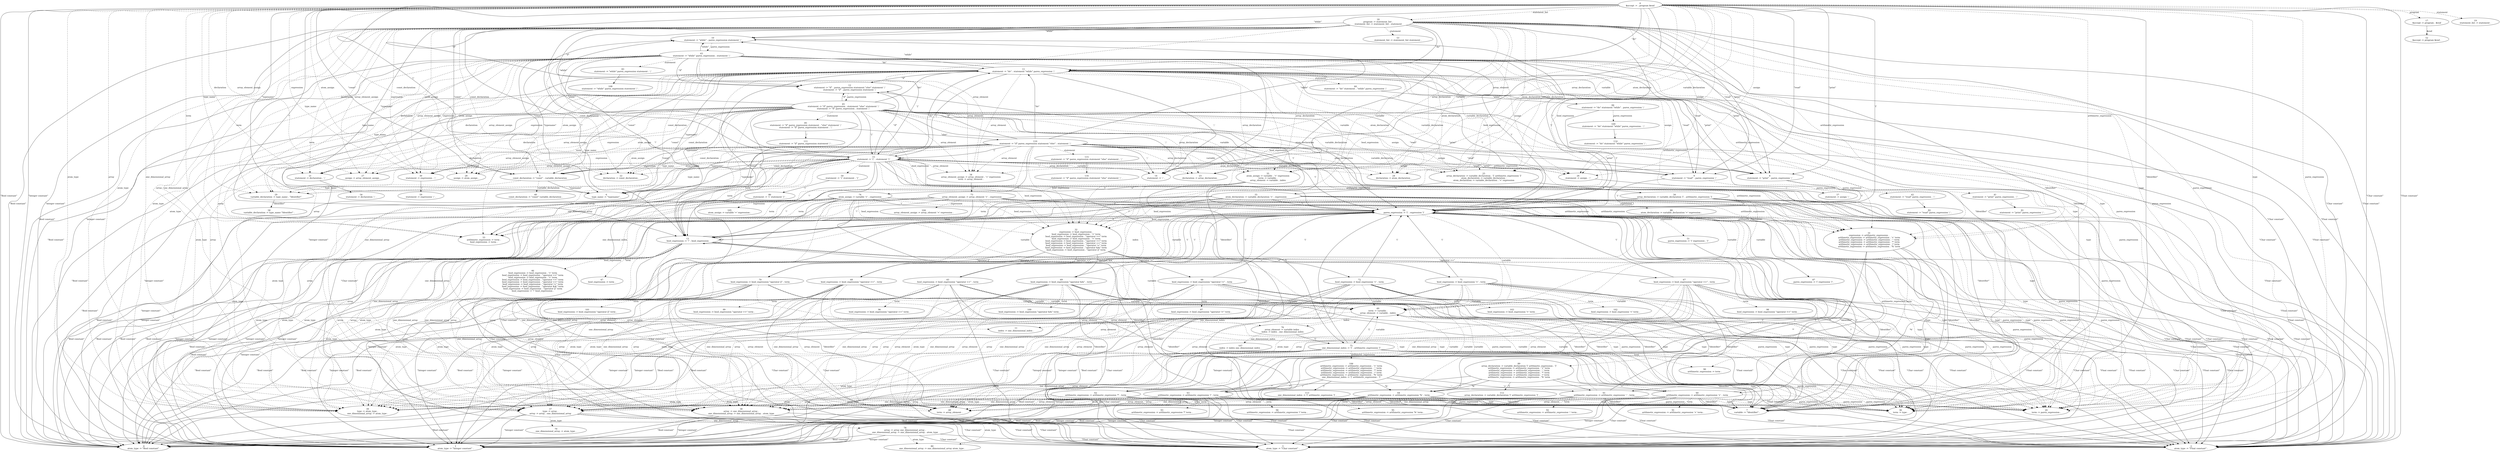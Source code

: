 digraph Automaton {
  0 [label="0\n$accept -> . program $end"]
  0 -> 1 [style=solid label="\"Integer constant\""]
  0 -> 2 [style=solid label="\"Float constant\""]
  0 -> 3 [style=solid label="\"Char constant\""]
  0 -> 4 [style=solid label="\"Bool constant\""]
  0 -> 5 [style=solid label="\"const\""]
  0 -> 6 [style=solid label="\"typename\""]
  0 -> 7 [style=solid label="\"Identifier\""]
  0 -> 8 [style=solid label="\"print\""]
  0 -> 9 [style=solid label="\"read\""]
  0 -> 10 [style=solid label="\"while\""]
  0 -> 11 [style=solid label="\"do\""]
  0 -> 12 [style=solid label="\"if\""]
  0 -> 13 [style=solid label="'!'"]
  0 -> 14 [style=solid label="';'"]
  0 -> 15 [style=solid label="'{'"]
  0 -> 16 [style=solid label="'('"]
  0 -> 17 [style=dashed label="program"]
  0 -> 18 [style=dashed label="statement_list"]
  0 -> 19 [style=dashed label="statement"]
  0 -> 20 [style=dashed label="paren_expression"]
  0 -> 21 [style=dashed label="declaration"]
  0 -> 22 [style=dashed label="const_declaration"]
  0 -> 23 [style=dashed label="array_declaration"]
  0 -> 24 [style=dashed label="atom_declaration"]
  0 -> 25 [style=dashed label="variable_declaration"]
  0 -> 26 [style=dashed label="assign"]
  0 -> 27 [style=dashed label="array_element_assign"]
  0 -> 28 [style=dashed label="atom_assign"]
  0 -> 29 [style=dashed label="type_name"]
  0 -> 30 [style=dashed label="expression"]
  0 -> 31 [style=dashed label="arithmetic_expression"]
  0 -> 32 [style=dashed label="bool_expression"]
  0 -> 33 [style=dashed label="term"]
  0 -> 34 [style=dashed label="array_element"]
  0 -> 35 [style=dashed label="variable"]
  0 -> 36 [style=dashed label="type"]
  0 -> 37 [style=dashed label="array"]
  0 -> 38 [style=dashed label="one_dimensional_array"]
  0 -> 39 [style=dashed label="atom_type"]
  1 [label="1\natom_type -> \"Integer constant\" ."]
  2 [label="2\natom_type -> \"Float constant\" ."]
  3 [label="3\natom_type -> \"Char constant\" ."]
  4 [label="4\natom_type -> \"Bool constant\" ."]
  5 [label="5\nconst_declaration -> \"const\" . variable_declaration"]
  5 -> 6 [style=solid label="\"typename\""]
  5 -> 40 [style=dashed label="variable_declaration"]
  5 -> 29 [style=dashed label="type_name"]
  6 [label="6\ntype_name -> \"typename\" ."]
  7 [label="7\nvariable -> \"Identifier\" ."]
  8 [label="8\nstatement -> \"print\" . paren_expression ';'"]
  8 -> 16 [style=solid label="'('"]
  8 -> 41 [style=dashed label="paren_expression"]
  9 [label="9\nstatement -> \"read\" . paren_expression ';'"]
  9 -> 16 [style=solid label="'('"]
  9 -> 42 [style=dashed label="paren_expression"]
  10 [label="10\nstatement -> \"while\" . paren_expression statement ';'"]
  10 -> 16 [style=solid label="'('"]
  10 -> 43 [style=dashed label="paren_expression"]
  11 [label="11\nstatement -> \"do\" . statement \"while\" paren_expression ';'"]
  11 -> 1 [style=solid label="\"Integer constant\""]
  11 -> 2 [style=solid label="\"Float constant\""]
  11 -> 3 [style=solid label="\"Char constant\""]
  11 -> 4 [style=solid label="\"Bool constant\""]
  11 -> 5 [style=solid label="\"const\""]
  11 -> 6 [style=solid label="\"typename\""]
  11 -> 7 [style=solid label="\"Identifier\""]
  11 -> 8 [style=solid label="\"print\""]
  11 -> 9 [style=solid label="\"read\""]
  11 -> 10 [style=solid label="\"while\""]
  11 -> 11 [style=solid label="\"do\""]
  11 -> 12 [style=solid label="\"if\""]
  11 -> 13 [style=solid label="'!'"]
  11 -> 14 [style=solid label="';'"]
  11 -> 15 [style=solid label="'{'"]
  11 -> 16 [style=solid label="'('"]
  11 -> 44 [style=dashed label="statement"]
  11 -> 20 [style=dashed label="paren_expression"]
  11 -> 21 [style=dashed label="declaration"]
  11 -> 22 [style=dashed label="const_declaration"]
  11 -> 23 [style=dashed label="array_declaration"]
  11 -> 24 [style=dashed label="atom_declaration"]
  11 -> 25 [style=dashed label="variable_declaration"]
  11 -> 26 [style=dashed label="assign"]
  11 -> 27 [style=dashed label="array_element_assign"]
  11 -> 28 [style=dashed label="atom_assign"]
  11 -> 29 [style=dashed label="type_name"]
  11 -> 30 [style=dashed label="expression"]
  11 -> 31 [style=dashed label="arithmetic_expression"]
  11 -> 32 [style=dashed label="bool_expression"]
  11 -> 33 [style=dashed label="term"]
  11 -> 34 [style=dashed label="array_element"]
  11 -> 35 [style=dashed label="variable"]
  11 -> 36 [style=dashed label="type"]
  11 -> 37 [style=dashed label="array"]
  11 -> 38 [style=dashed label="one_dimensional_array"]
  11 -> 39 [style=dashed label="atom_type"]
  12 [label="12\nstatement -> \"if\" . paren_expression statement \"else\" statement ';'\nstatement -> \"if\" . paren_expression statement ';'"]
  12 -> 16 [style=solid label="'('"]
  12 -> 45 [style=dashed label="paren_expression"]
  13 [label="13\nbool_expression -> '!' . bool_expression"]
  13 -> 1 [style=solid label="\"Integer constant\""]
  13 -> 2 [style=solid label="\"Float constant\""]
  13 -> 3 [style=solid label="\"Char constant\""]
  13 -> 4 [style=solid label="\"Bool constant\""]
  13 -> 7 [style=solid label="\"Identifier\""]
  13 -> 13 [style=solid label="'!'"]
  13 -> 16 [style=solid label="'('"]
  13 -> 20 [style=dashed label="paren_expression"]
  13 -> 46 [style=dashed label="bool_expression"]
  13 -> 47 [style=dashed label="term"]
  13 -> 48 [style=dashed label="array_element"]
  13 -> 49 [style=dashed label="variable"]
  13 -> 36 [style=dashed label="type"]
  13 -> 37 [style=dashed label="array"]
  13 -> 38 [style=dashed label="one_dimensional_array"]
  13 -> 39 [style=dashed label="atom_type"]
  14 [label="14\nstatement -> ';' ."]
  15 [label="15\nstatement -> '{' . statement '}'"]
  15 -> 1 [style=solid label="\"Integer constant\""]
  15 -> 2 [style=solid label="\"Float constant\""]
  15 -> 3 [style=solid label="\"Char constant\""]
  15 -> 4 [style=solid label="\"Bool constant\""]
  15 -> 5 [style=solid label="\"const\""]
  15 -> 6 [style=solid label="\"typename\""]
  15 -> 7 [style=solid label="\"Identifier\""]
  15 -> 8 [style=solid label="\"print\""]
  15 -> 9 [style=solid label="\"read\""]
  15 -> 10 [style=solid label="\"while\""]
  15 -> 11 [style=solid label="\"do\""]
  15 -> 12 [style=solid label="\"if\""]
  15 -> 13 [style=solid label="'!'"]
  15 -> 14 [style=solid label="';'"]
  15 -> 15 [style=solid label="'{'"]
  15 -> 16 [style=solid label="'('"]
  15 -> 50 [style=dashed label="statement"]
  15 -> 20 [style=dashed label="paren_expression"]
  15 -> 21 [style=dashed label="declaration"]
  15 -> 22 [style=dashed label="const_declaration"]
  15 -> 23 [style=dashed label="array_declaration"]
  15 -> 24 [style=dashed label="atom_declaration"]
  15 -> 25 [style=dashed label="variable_declaration"]
  15 -> 26 [style=dashed label="assign"]
  15 -> 27 [style=dashed label="array_element_assign"]
  15 -> 28 [style=dashed label="atom_assign"]
  15 -> 29 [style=dashed label="type_name"]
  15 -> 30 [style=dashed label="expression"]
  15 -> 31 [style=dashed label="arithmetic_expression"]
  15 -> 32 [style=dashed label="bool_expression"]
  15 -> 33 [style=dashed label="term"]
  15 -> 34 [style=dashed label="array_element"]
  15 -> 35 [style=dashed label="variable"]
  15 -> 36 [style=dashed label="type"]
  15 -> 37 [style=dashed label="array"]
  15 -> 38 [style=dashed label="one_dimensional_array"]
  15 -> 39 [style=dashed label="atom_type"]
  16 [label="16\nparen_expression -> '(' . expression ')'"]
  16 -> 1 [style=solid label="\"Integer constant\""]
  16 -> 2 [style=solid label="\"Float constant\""]
  16 -> 3 [style=solid label="\"Char constant\""]
  16 -> 4 [style=solid label="\"Bool constant\""]
  16 -> 7 [style=solid label="\"Identifier\""]
  16 -> 13 [style=solid label="'!'"]
  16 -> 16 [style=solid label="'('"]
  16 -> 20 [style=dashed label="paren_expression"]
  16 -> 51 [style=dashed label="expression"]
  16 -> 31 [style=dashed label="arithmetic_expression"]
  16 -> 32 [style=dashed label="bool_expression"]
  16 -> 33 [style=dashed label="term"]
  16 -> 48 [style=dashed label="array_element"]
  16 -> 49 [style=dashed label="variable"]
  16 -> 36 [style=dashed label="type"]
  16 -> 37 [style=dashed label="array"]
  16 -> 38 [style=dashed label="one_dimensional_array"]
  16 -> 39 [style=dashed label="atom_type"]
  17 [label="17\n$accept -> program . $end"]
  17 -> 52 [style=solid label="$end"]
  18 [label="18\nprogram -> statement_list .\nstatement_list -> statement_list . statement"]
  18 -> 1 [style=solid label="\"Integer constant\""]
  18 -> 2 [style=solid label="\"Float constant\""]
  18 -> 3 [style=solid label="\"Char constant\""]
  18 -> 4 [style=solid label="\"Bool constant\""]
  18 -> 5 [style=solid label="\"const\""]
  18 -> 6 [style=solid label="\"typename\""]
  18 -> 7 [style=solid label="\"Identifier\""]
  18 -> 8 [style=solid label="\"print\""]
  18 -> 9 [style=solid label="\"read\""]
  18 -> 10 [style=solid label="\"while\""]
  18 -> 11 [style=solid label="\"do\""]
  18 -> 12 [style=solid label="\"if\""]
  18 -> 13 [style=solid label="'!'"]
  18 -> 14 [style=solid label="';'"]
  18 -> 15 [style=solid label="'{'"]
  18 -> 16 [style=solid label="'('"]
  18 -> 53 [style=dashed label="statement"]
  18 -> 20 [style=dashed label="paren_expression"]
  18 -> 21 [style=dashed label="declaration"]
  18 -> 22 [style=dashed label="const_declaration"]
  18 -> 23 [style=dashed label="array_declaration"]
  18 -> 24 [style=dashed label="atom_declaration"]
  18 -> 25 [style=dashed label="variable_declaration"]
  18 -> 26 [style=dashed label="assign"]
  18 -> 27 [style=dashed label="array_element_assign"]
  18 -> 28 [style=dashed label="atom_assign"]
  18 -> 29 [style=dashed label="type_name"]
  18 -> 30 [style=dashed label="expression"]
  18 -> 31 [style=dashed label="arithmetic_expression"]
  18 -> 32 [style=dashed label="bool_expression"]
  18 -> 33 [style=dashed label="term"]
  18 -> 34 [style=dashed label="array_element"]
  18 -> 35 [style=dashed label="variable"]
  18 -> 36 [style=dashed label="type"]
  18 -> 37 [style=dashed label="array"]
  18 -> 38 [style=dashed label="one_dimensional_array"]
  18 -> 39 [style=dashed label="atom_type"]
  19 [label="19\nstatement_list -> statement ."]
  20 [label="20\nterm -> paren_expression ."]
  21 [label="21\nstatement -> declaration . ';'"]
  21 -> 54 [style=solid label="';'"]
  22 [label="22\ndeclaration -> const_declaration ."]
  23 [label="23\ndeclaration -> array_declaration ."]
  24 [label="24\ndeclaration -> atom_declaration ."]
  25 [label="25\narray_declaration -> variable_declaration . '[' arithmetic_expression ']'\natom_declaration -> variable_declaration .\natom_declaration -> variable_declaration . '=' expression"]
  25 -> 55 [style=solid label="'='"]
  25 -> 56 [style=solid label="'['"]
  26 [label="26\nstatement -> assign . ';'"]
  26 -> 57 [style=solid label="';'"]
  27 [label="27\nassign -> array_element_assign ."]
  28 [label="28\nassign -> atom_assign ."]
  29 [label="29\nvariable_declaration -> type_name . \"Identifier\""]
  29 -> 58 [style=solid label="\"Identifier\""]
  30 [label="30\nstatement -> expression . ';'"]
  30 -> 59 [style=solid label="';'"]
  31 [label="31\nexpression -> arithmetic_expression .\narithmetic_expression -> arithmetic_expression . '+' term\narithmetic_expression -> arithmetic_expression . '-' term\narithmetic_expression -> arithmetic_expression . '*' term\narithmetic_expression -> arithmetic_expression . '/' term\narithmetic_expression -> arithmetic_expression . '%' term"]
  31 -> 60 [style=solid label="'+'"]
  31 -> 61 [style=solid label="'-'"]
  31 -> 62 [style=solid label="'*'"]
  31 -> 63 [style=solid label="'/'"]
  31 -> 64 [style=solid label="'%'"]
  32 [label="32\nexpression -> bool_expression .\nbool_expression -> bool_expression . '<' term\nbool_expression -> bool_expression . \"operator >=\" term\nbool_expression -> bool_expression . '>' term\nbool_expression -> bool_expression . \"operator <=\" term\nbool_expression -> bool_expression . \"operator ==\" term\nbool_expression -> bool_expression . \"operator !=\" term\nbool_expression -> bool_expression . \"operator &&\" term\nbool_expression -> bool_expression . \"operator ||\" term"]
  32 -> 65 [style=solid label="\"operator ==\""]
  32 -> 66 [style=solid label="\"operator !=\""]
  32 -> 67 [style=solid label="\"operator <=\""]
  32 -> 68 [style=solid label="\"operator >=\""]
  32 -> 69 [style=solid label="\"operator &&\""]
  32 -> 70 [style=solid label="\"operator ||\""]
  32 -> 71 [style=solid label="'<'"]
  32 -> 72 [style=solid label="'>'"]
  33 [label="33\narithmetic_expression -> term .\nbool_expression -> term ."]
  34 [label="34\narray_element_assign -> array_element . '=' expression\nterm -> array_element ."]
  34 -> 73 [style=solid label="'='"]
  35 [label="35\natom_assign -> variable . '=' expression\nterm -> variable .\narray_element -> variable . index"]
  35 -> 74 [style=solid label="'='"]
  35 -> 75 [style=solid label="'['"]
  35 -> 76 [style=dashed label="index"]
  35 -> 77 [style=dashed label="one_dimensional_index"]
  36 [label="36\nterm -> type ."]
  37 [label="37\ntype -> array .\narray -> array . one_dimensional_array"]
  37 -> 1 [style=solid label="\"Integer constant\""]
  37 -> 2 [style=solid label="\"Float constant\""]
  37 -> 3 [style=solid label="\"Char constant\""]
  37 -> 4 [style=solid label="\"Bool constant\""]
  37 -> 78 [style=dashed label="one_dimensional_array"]
  37 -> 79 [style=dashed label="atom_type"]
  38 [label="38\narray -> one_dimensional_array .\none_dimensional_array -> one_dimensional_array . atom_type"]
  38 -> 1 [style=solid label="\"Integer constant\""]
  38 -> 2 [style=solid label="\"Float constant\""]
  38 -> 3 [style=solid label="\"Char constant\""]
  38 -> 4 [style=solid label="\"Bool constant\""]
  38 -> 80 [style=dashed label="atom_type"]
  39 [label="39\ntype -> atom_type .\none_dimensional_array -> atom_type ."]
  40 [label="40\nconst_declaration -> \"const\" variable_declaration ."]
  41 [label="41\nstatement -> \"print\" paren_expression . ';'"]
  41 -> 81 [style=solid label="';'"]
  42 [label="42\nstatement -> \"read\" paren_expression . ';'"]
  42 -> 82 [style=solid label="';'"]
  43 [label="43\nstatement -> \"while\" paren_expression . statement ';'"]
  43 -> 1 [style=solid label="\"Integer constant\""]
  43 -> 2 [style=solid label="\"Float constant\""]
  43 -> 3 [style=solid label="\"Char constant\""]
  43 -> 4 [style=solid label="\"Bool constant\""]
  43 -> 5 [style=solid label="\"const\""]
  43 -> 6 [style=solid label="\"typename\""]
  43 -> 7 [style=solid label="\"Identifier\""]
  43 -> 8 [style=solid label="\"print\""]
  43 -> 9 [style=solid label="\"read\""]
  43 -> 10 [style=solid label="\"while\""]
  43 -> 11 [style=solid label="\"do\""]
  43 -> 12 [style=solid label="\"if\""]
  43 -> 13 [style=solid label="'!'"]
  43 -> 14 [style=solid label="';'"]
  43 -> 15 [style=solid label="'{'"]
  43 -> 16 [style=solid label="'('"]
  43 -> 83 [style=dashed label="statement"]
  43 -> 20 [style=dashed label="paren_expression"]
  43 -> 21 [style=dashed label="declaration"]
  43 -> 22 [style=dashed label="const_declaration"]
  43 -> 23 [style=dashed label="array_declaration"]
  43 -> 24 [style=dashed label="atom_declaration"]
  43 -> 25 [style=dashed label="variable_declaration"]
  43 -> 26 [style=dashed label="assign"]
  43 -> 27 [style=dashed label="array_element_assign"]
  43 -> 28 [style=dashed label="atom_assign"]
  43 -> 29 [style=dashed label="type_name"]
  43 -> 30 [style=dashed label="expression"]
  43 -> 31 [style=dashed label="arithmetic_expression"]
  43 -> 32 [style=dashed label="bool_expression"]
  43 -> 33 [style=dashed label="term"]
  43 -> 34 [style=dashed label="array_element"]
  43 -> 35 [style=dashed label="variable"]
  43 -> 36 [style=dashed label="type"]
  43 -> 37 [style=dashed label="array"]
  43 -> 38 [style=dashed label="one_dimensional_array"]
  43 -> 39 [style=dashed label="atom_type"]
  44 [label="44\nstatement -> \"do\" statement . \"while\" paren_expression ';'"]
  44 -> 84 [style=solid label="\"while\""]
  45 [label="45\nstatement -> \"if\" paren_expression . statement \"else\" statement ';'\nstatement -> \"if\" paren_expression . statement ';'"]
  45 -> 1 [style=solid label="\"Integer constant\""]
  45 -> 2 [style=solid label="\"Float constant\""]
  45 -> 3 [style=solid label="\"Char constant\""]
  45 -> 4 [style=solid label="\"Bool constant\""]
  45 -> 5 [style=solid label="\"const\""]
  45 -> 6 [style=solid label="\"typename\""]
  45 -> 7 [style=solid label="\"Identifier\""]
  45 -> 8 [style=solid label="\"print\""]
  45 -> 9 [style=solid label="\"read\""]
  45 -> 10 [style=solid label="\"while\""]
  45 -> 11 [style=solid label="\"do\""]
  45 -> 12 [style=solid label="\"if\""]
  45 -> 13 [style=solid label="'!'"]
  45 -> 14 [style=solid label="';'"]
  45 -> 15 [style=solid label="'{'"]
  45 -> 16 [style=solid label="'('"]
  45 -> 85 [style=dashed label="statement"]
  45 -> 20 [style=dashed label="paren_expression"]
  45 -> 21 [style=dashed label="declaration"]
  45 -> 22 [style=dashed label="const_declaration"]
  45 -> 23 [style=dashed label="array_declaration"]
  45 -> 24 [style=dashed label="atom_declaration"]
  45 -> 25 [style=dashed label="variable_declaration"]
  45 -> 26 [style=dashed label="assign"]
  45 -> 27 [style=dashed label="array_element_assign"]
  45 -> 28 [style=dashed label="atom_assign"]
  45 -> 29 [style=dashed label="type_name"]
  45 -> 30 [style=dashed label="expression"]
  45 -> 31 [style=dashed label="arithmetic_expression"]
  45 -> 32 [style=dashed label="bool_expression"]
  45 -> 33 [style=dashed label="term"]
  45 -> 34 [style=dashed label="array_element"]
  45 -> 35 [style=dashed label="variable"]
  45 -> 36 [style=dashed label="type"]
  45 -> 37 [style=dashed label="array"]
  45 -> 38 [style=dashed label="one_dimensional_array"]
  45 -> 39 [style=dashed label="atom_type"]
  46 [label="46\nbool_expression -> bool_expression . '<' term\nbool_expression -> bool_expression . \"operator >=\" term\nbool_expression -> bool_expression . '>' term\nbool_expression -> bool_expression . \"operator <=\" term\nbool_expression -> bool_expression . \"operator ==\" term\nbool_expression -> bool_expression . \"operator !=\" term\nbool_expression -> bool_expression . \"operator &&\" term\nbool_expression -> bool_expression . \"operator ||\" term\nbool_expression -> '!' bool_expression ."]
  47 [label="47\nbool_expression -> term ."]
  48 [label="48\nterm -> array_element ."]
  49 [label="49\nterm -> variable .\narray_element -> variable . index"]
  49 -> 75 [style=solid label="'['"]
  49 -> 76 [style=dashed label="index"]
  49 -> 77 [style=dashed label="one_dimensional_index"]
  50 [label="50\nstatement -> '{' statement . '}'"]
  50 -> 86 [style=solid label="'}'"]
  51 [label="51\nparen_expression -> '(' expression . ')'"]
  51 -> 87 [style=solid label="')'"]
  52 [label="52\n$accept -> program $end ."]
  53 [label="53\nstatement_list -> statement_list statement ."]
  54 [label="54\nstatement -> declaration ';' ."]
  55 [label="55\natom_declaration -> variable_declaration '=' . expression"]
  55 -> 1 [style=solid label="\"Integer constant\""]
  55 -> 2 [style=solid label="\"Float constant\""]
  55 -> 3 [style=solid label="\"Char constant\""]
  55 -> 4 [style=solid label="\"Bool constant\""]
  55 -> 7 [style=solid label="\"Identifier\""]
  55 -> 13 [style=solid label="'!'"]
  55 -> 16 [style=solid label="'('"]
  55 -> 20 [style=dashed label="paren_expression"]
  55 -> 88 [style=dashed label="expression"]
  55 -> 31 [style=dashed label="arithmetic_expression"]
  55 -> 32 [style=dashed label="bool_expression"]
  55 -> 33 [style=dashed label="term"]
  55 -> 48 [style=dashed label="array_element"]
  55 -> 49 [style=dashed label="variable"]
  55 -> 36 [style=dashed label="type"]
  55 -> 37 [style=dashed label="array"]
  55 -> 38 [style=dashed label="one_dimensional_array"]
  55 -> 39 [style=dashed label="atom_type"]
  56 [label="56\narray_declaration -> variable_declaration '[' . arithmetic_expression ']'"]
  56 -> 1 [style=solid label="\"Integer constant\""]
  56 -> 2 [style=solid label="\"Float constant\""]
  56 -> 3 [style=solid label="\"Char constant\""]
  56 -> 4 [style=solid label="\"Bool constant\""]
  56 -> 7 [style=solid label="\"Identifier\""]
  56 -> 16 [style=solid label="'('"]
  56 -> 20 [style=dashed label="paren_expression"]
  56 -> 89 [style=dashed label="arithmetic_expression"]
  56 -> 90 [style=dashed label="term"]
  56 -> 48 [style=dashed label="array_element"]
  56 -> 49 [style=dashed label="variable"]
  56 -> 36 [style=dashed label="type"]
  56 -> 37 [style=dashed label="array"]
  56 -> 38 [style=dashed label="one_dimensional_array"]
  56 -> 39 [style=dashed label="atom_type"]
  57 [label="57\nstatement -> assign ';' ."]
  58 [label="58\nvariable_declaration -> type_name \"Identifier\" ."]
  59 [label="59\nstatement -> expression ';' ."]
  60 [label="60\narithmetic_expression -> arithmetic_expression '+' . term"]
  60 -> 1 [style=solid label="\"Integer constant\""]
  60 -> 2 [style=solid label="\"Float constant\""]
  60 -> 3 [style=solid label="\"Char constant\""]
  60 -> 4 [style=solid label="\"Bool constant\""]
  60 -> 7 [style=solid label="\"Identifier\""]
  60 -> 16 [style=solid label="'('"]
  60 -> 20 [style=dashed label="paren_expression"]
  60 -> 91 [style=dashed label="term"]
  60 -> 48 [style=dashed label="array_element"]
  60 -> 49 [style=dashed label="variable"]
  60 -> 36 [style=dashed label="type"]
  60 -> 37 [style=dashed label="array"]
  60 -> 38 [style=dashed label="one_dimensional_array"]
  60 -> 39 [style=dashed label="atom_type"]
  61 [label="61\narithmetic_expression -> arithmetic_expression '-' . term"]
  61 -> 1 [style=solid label="\"Integer constant\""]
  61 -> 2 [style=solid label="\"Float constant\""]
  61 -> 3 [style=solid label="\"Char constant\""]
  61 -> 4 [style=solid label="\"Bool constant\""]
  61 -> 7 [style=solid label="\"Identifier\""]
  61 -> 16 [style=solid label="'('"]
  61 -> 20 [style=dashed label="paren_expression"]
  61 -> 92 [style=dashed label="term"]
  61 -> 48 [style=dashed label="array_element"]
  61 -> 49 [style=dashed label="variable"]
  61 -> 36 [style=dashed label="type"]
  61 -> 37 [style=dashed label="array"]
  61 -> 38 [style=dashed label="one_dimensional_array"]
  61 -> 39 [style=dashed label="atom_type"]
  62 [label="62\narithmetic_expression -> arithmetic_expression '*' . term"]
  62 -> 1 [style=solid label="\"Integer constant\""]
  62 -> 2 [style=solid label="\"Float constant\""]
  62 -> 3 [style=solid label="\"Char constant\""]
  62 -> 4 [style=solid label="\"Bool constant\""]
  62 -> 7 [style=solid label="\"Identifier\""]
  62 -> 16 [style=solid label="'('"]
  62 -> 20 [style=dashed label="paren_expression"]
  62 -> 93 [style=dashed label="term"]
  62 -> 48 [style=dashed label="array_element"]
  62 -> 49 [style=dashed label="variable"]
  62 -> 36 [style=dashed label="type"]
  62 -> 37 [style=dashed label="array"]
  62 -> 38 [style=dashed label="one_dimensional_array"]
  62 -> 39 [style=dashed label="atom_type"]
  63 [label="63\narithmetic_expression -> arithmetic_expression '/' . term"]
  63 -> 1 [style=solid label="\"Integer constant\""]
  63 -> 2 [style=solid label="\"Float constant\""]
  63 -> 3 [style=solid label="\"Char constant\""]
  63 -> 4 [style=solid label="\"Bool constant\""]
  63 -> 7 [style=solid label="\"Identifier\""]
  63 -> 16 [style=solid label="'('"]
  63 -> 20 [style=dashed label="paren_expression"]
  63 -> 94 [style=dashed label="term"]
  63 -> 48 [style=dashed label="array_element"]
  63 -> 49 [style=dashed label="variable"]
  63 -> 36 [style=dashed label="type"]
  63 -> 37 [style=dashed label="array"]
  63 -> 38 [style=dashed label="one_dimensional_array"]
  63 -> 39 [style=dashed label="atom_type"]
  64 [label="64\narithmetic_expression -> arithmetic_expression '%' . term"]
  64 -> 1 [style=solid label="\"Integer constant\""]
  64 -> 2 [style=solid label="\"Float constant\""]
  64 -> 3 [style=solid label="\"Char constant\""]
  64 -> 4 [style=solid label="\"Bool constant\""]
  64 -> 7 [style=solid label="\"Identifier\""]
  64 -> 16 [style=solid label="'('"]
  64 -> 20 [style=dashed label="paren_expression"]
  64 -> 95 [style=dashed label="term"]
  64 -> 48 [style=dashed label="array_element"]
  64 -> 49 [style=dashed label="variable"]
  64 -> 36 [style=dashed label="type"]
  64 -> 37 [style=dashed label="array"]
  64 -> 38 [style=dashed label="one_dimensional_array"]
  64 -> 39 [style=dashed label="atom_type"]
  65 [label="65\nbool_expression -> bool_expression \"operator ==\" . term"]
  65 -> 1 [style=solid label="\"Integer constant\""]
  65 -> 2 [style=solid label="\"Float constant\""]
  65 -> 3 [style=solid label="\"Char constant\""]
  65 -> 4 [style=solid label="\"Bool constant\""]
  65 -> 7 [style=solid label="\"Identifier\""]
  65 -> 16 [style=solid label="'('"]
  65 -> 20 [style=dashed label="paren_expression"]
  65 -> 96 [style=dashed label="term"]
  65 -> 48 [style=dashed label="array_element"]
  65 -> 49 [style=dashed label="variable"]
  65 -> 36 [style=dashed label="type"]
  65 -> 37 [style=dashed label="array"]
  65 -> 38 [style=dashed label="one_dimensional_array"]
  65 -> 39 [style=dashed label="atom_type"]
  66 [label="66\nbool_expression -> bool_expression \"operator !=\" . term"]
  66 -> 1 [style=solid label="\"Integer constant\""]
  66 -> 2 [style=solid label="\"Float constant\""]
  66 -> 3 [style=solid label="\"Char constant\""]
  66 -> 4 [style=solid label="\"Bool constant\""]
  66 -> 7 [style=solid label="\"Identifier\""]
  66 -> 16 [style=solid label="'('"]
  66 -> 20 [style=dashed label="paren_expression"]
  66 -> 97 [style=dashed label="term"]
  66 -> 48 [style=dashed label="array_element"]
  66 -> 49 [style=dashed label="variable"]
  66 -> 36 [style=dashed label="type"]
  66 -> 37 [style=dashed label="array"]
  66 -> 38 [style=dashed label="one_dimensional_array"]
  66 -> 39 [style=dashed label="atom_type"]
  67 [label="67\nbool_expression -> bool_expression \"operator <=\" . term"]
  67 -> 1 [style=solid label="\"Integer constant\""]
  67 -> 2 [style=solid label="\"Float constant\""]
  67 -> 3 [style=solid label="\"Char constant\""]
  67 -> 4 [style=solid label="\"Bool constant\""]
  67 -> 7 [style=solid label="\"Identifier\""]
  67 -> 16 [style=solid label="'('"]
  67 -> 20 [style=dashed label="paren_expression"]
  67 -> 98 [style=dashed label="term"]
  67 -> 48 [style=dashed label="array_element"]
  67 -> 49 [style=dashed label="variable"]
  67 -> 36 [style=dashed label="type"]
  67 -> 37 [style=dashed label="array"]
  67 -> 38 [style=dashed label="one_dimensional_array"]
  67 -> 39 [style=dashed label="atom_type"]
  68 [label="68\nbool_expression -> bool_expression \"operator >=\" . term"]
  68 -> 1 [style=solid label="\"Integer constant\""]
  68 -> 2 [style=solid label="\"Float constant\""]
  68 -> 3 [style=solid label="\"Char constant\""]
  68 -> 4 [style=solid label="\"Bool constant\""]
  68 -> 7 [style=solid label="\"Identifier\""]
  68 -> 16 [style=solid label="'('"]
  68 -> 20 [style=dashed label="paren_expression"]
  68 -> 99 [style=dashed label="term"]
  68 -> 48 [style=dashed label="array_element"]
  68 -> 49 [style=dashed label="variable"]
  68 -> 36 [style=dashed label="type"]
  68 -> 37 [style=dashed label="array"]
  68 -> 38 [style=dashed label="one_dimensional_array"]
  68 -> 39 [style=dashed label="atom_type"]
  69 [label="69\nbool_expression -> bool_expression \"operator &&\" . term"]
  69 -> 1 [style=solid label="\"Integer constant\""]
  69 -> 2 [style=solid label="\"Float constant\""]
  69 -> 3 [style=solid label="\"Char constant\""]
  69 -> 4 [style=solid label="\"Bool constant\""]
  69 -> 7 [style=solid label="\"Identifier\""]
  69 -> 16 [style=solid label="'('"]
  69 -> 20 [style=dashed label="paren_expression"]
  69 -> 100 [style=dashed label="term"]
  69 -> 48 [style=dashed label="array_element"]
  69 -> 49 [style=dashed label="variable"]
  69 -> 36 [style=dashed label="type"]
  69 -> 37 [style=dashed label="array"]
  69 -> 38 [style=dashed label="one_dimensional_array"]
  69 -> 39 [style=dashed label="atom_type"]
  70 [label="70\nbool_expression -> bool_expression \"operator ||\" . term"]
  70 -> 1 [style=solid label="\"Integer constant\""]
  70 -> 2 [style=solid label="\"Float constant\""]
  70 -> 3 [style=solid label="\"Char constant\""]
  70 -> 4 [style=solid label="\"Bool constant\""]
  70 -> 7 [style=solid label="\"Identifier\""]
  70 -> 16 [style=solid label="'('"]
  70 -> 20 [style=dashed label="paren_expression"]
  70 -> 101 [style=dashed label="term"]
  70 -> 48 [style=dashed label="array_element"]
  70 -> 49 [style=dashed label="variable"]
  70 -> 36 [style=dashed label="type"]
  70 -> 37 [style=dashed label="array"]
  70 -> 38 [style=dashed label="one_dimensional_array"]
  70 -> 39 [style=dashed label="atom_type"]
  71 [label="71\nbool_expression -> bool_expression '<' . term"]
  71 -> 1 [style=solid label="\"Integer constant\""]
  71 -> 2 [style=solid label="\"Float constant\""]
  71 -> 3 [style=solid label="\"Char constant\""]
  71 -> 4 [style=solid label="\"Bool constant\""]
  71 -> 7 [style=solid label="\"Identifier\""]
  71 -> 16 [style=solid label="'('"]
  71 -> 20 [style=dashed label="paren_expression"]
  71 -> 102 [style=dashed label="term"]
  71 -> 48 [style=dashed label="array_element"]
  71 -> 49 [style=dashed label="variable"]
  71 -> 36 [style=dashed label="type"]
  71 -> 37 [style=dashed label="array"]
  71 -> 38 [style=dashed label="one_dimensional_array"]
  71 -> 39 [style=dashed label="atom_type"]
  72 [label="72\nbool_expression -> bool_expression '>' . term"]
  72 -> 1 [style=solid label="\"Integer constant\""]
  72 -> 2 [style=solid label="\"Float constant\""]
  72 -> 3 [style=solid label="\"Char constant\""]
  72 -> 4 [style=solid label="\"Bool constant\""]
  72 -> 7 [style=solid label="\"Identifier\""]
  72 -> 16 [style=solid label="'('"]
  72 -> 20 [style=dashed label="paren_expression"]
  72 -> 103 [style=dashed label="term"]
  72 -> 48 [style=dashed label="array_element"]
  72 -> 49 [style=dashed label="variable"]
  72 -> 36 [style=dashed label="type"]
  72 -> 37 [style=dashed label="array"]
  72 -> 38 [style=dashed label="one_dimensional_array"]
  72 -> 39 [style=dashed label="atom_type"]
  73 [label="73\narray_element_assign -> array_element '=' . expression"]
  73 -> 1 [style=solid label="\"Integer constant\""]
  73 -> 2 [style=solid label="\"Float constant\""]
  73 -> 3 [style=solid label="\"Char constant\""]
  73 -> 4 [style=solid label="\"Bool constant\""]
  73 -> 7 [style=solid label="\"Identifier\""]
  73 -> 13 [style=solid label="'!'"]
  73 -> 16 [style=solid label="'('"]
  73 -> 20 [style=dashed label="paren_expression"]
  73 -> 104 [style=dashed label="expression"]
  73 -> 31 [style=dashed label="arithmetic_expression"]
  73 -> 32 [style=dashed label="bool_expression"]
  73 -> 33 [style=dashed label="term"]
  73 -> 48 [style=dashed label="array_element"]
  73 -> 49 [style=dashed label="variable"]
  73 -> 36 [style=dashed label="type"]
  73 -> 37 [style=dashed label="array"]
  73 -> 38 [style=dashed label="one_dimensional_array"]
  73 -> 39 [style=dashed label="atom_type"]
  74 [label="74\natom_assign -> variable '=' . expression"]
  74 -> 1 [style=solid label="\"Integer constant\""]
  74 -> 2 [style=solid label="\"Float constant\""]
  74 -> 3 [style=solid label="\"Char constant\""]
  74 -> 4 [style=solid label="\"Bool constant\""]
  74 -> 7 [style=solid label="\"Identifier\""]
  74 -> 13 [style=solid label="'!'"]
  74 -> 16 [style=solid label="'('"]
  74 -> 20 [style=dashed label="paren_expression"]
  74 -> 105 [style=dashed label="expression"]
  74 -> 31 [style=dashed label="arithmetic_expression"]
  74 -> 32 [style=dashed label="bool_expression"]
  74 -> 33 [style=dashed label="term"]
  74 -> 48 [style=dashed label="array_element"]
  74 -> 49 [style=dashed label="variable"]
  74 -> 36 [style=dashed label="type"]
  74 -> 37 [style=dashed label="array"]
  74 -> 38 [style=dashed label="one_dimensional_array"]
  74 -> 39 [style=dashed label="atom_type"]
  75 [label="75\none_dimensional_index -> '[' . arithmetic_expression ']'"]
  75 -> 1 [style=solid label="\"Integer constant\""]
  75 -> 2 [style=solid label="\"Float constant\""]
  75 -> 3 [style=solid label="\"Char constant\""]
  75 -> 4 [style=solid label="\"Bool constant\""]
  75 -> 7 [style=solid label="\"Identifier\""]
  75 -> 16 [style=solid label="'('"]
  75 -> 20 [style=dashed label="paren_expression"]
  75 -> 106 [style=dashed label="arithmetic_expression"]
  75 -> 90 [style=dashed label="term"]
  75 -> 48 [style=dashed label="array_element"]
  75 -> 49 [style=dashed label="variable"]
  75 -> 36 [style=dashed label="type"]
  75 -> 37 [style=dashed label="array"]
  75 -> 38 [style=dashed label="one_dimensional_array"]
  75 -> 39 [style=dashed label="atom_type"]
  76 [label="76\narray_element -> variable index .\nindex -> index . one_dimensional_index"]
  76 -> 75 [style=solid label="'['"]
  76 -> 107 [style=dashed label="one_dimensional_index"]
  77 [label="77\nindex -> one_dimensional_index ."]
  78 [label="78\narray -> array one_dimensional_array .\none_dimensional_array -> one_dimensional_array . atom_type"]
  78 -> 1 [style=solid label="\"Integer constant\""]
  78 -> 2 [style=solid label="\"Float constant\""]
  78 -> 3 [style=solid label="\"Char constant\""]
  78 -> 4 [style=solid label="\"Bool constant\""]
  78 -> 80 [style=dashed label="atom_type"]
  79 [label="79\none_dimensional_array -> atom_type ."]
  80 [label="80\none_dimensional_array -> one_dimensional_array atom_type ."]
  81 [label="81\nstatement -> \"print\" paren_expression ';' ."]
  82 [label="82\nstatement -> \"read\" paren_expression ';' ."]
  83 [label="83\nstatement -> \"while\" paren_expression statement . ';'"]
  83 -> 108 [style=solid label="';'"]
  84 [label="84\nstatement -> \"do\" statement \"while\" . paren_expression ';'"]
  84 -> 16 [style=solid label="'('"]
  84 -> 109 [style=dashed label="paren_expression"]
  85 [label="85\nstatement -> \"if\" paren_expression statement . \"else\" statement ';'\nstatement -> \"if\" paren_expression statement . ';'"]
  85 -> 110 [style=solid label="\"else\""]
  85 -> 111 [style=solid label="';'"]
  86 [label="86\nstatement -> '{' statement '}' ."]
  87 [label="87\nparen_expression -> '(' expression ')' ."]
  88 [label="88\natom_declaration -> variable_declaration '=' expression ."]
  89 [label="89\narray_declaration -> variable_declaration '[' arithmetic_expression . ']'\narithmetic_expression -> arithmetic_expression . '+' term\narithmetic_expression -> arithmetic_expression . '-' term\narithmetic_expression -> arithmetic_expression . '*' term\narithmetic_expression -> arithmetic_expression . '/' term\narithmetic_expression -> arithmetic_expression . '%' term"]
  89 -> 60 [style=solid label="'+'"]
  89 -> 61 [style=solid label="'-'"]
  89 -> 62 [style=solid label="'*'"]
  89 -> 63 [style=solid label="'/'"]
  89 -> 64 [style=solid label="'%'"]
  89 -> 112 [style=solid label="']'"]
  90 [label="90\narithmetic_expression -> term ."]
  91 [label="91\narithmetic_expression -> arithmetic_expression '+' term ."]
  92 [label="92\narithmetic_expression -> arithmetic_expression '-' term ."]
  93 [label="93\narithmetic_expression -> arithmetic_expression '*' term ."]
  94 [label="94\narithmetic_expression -> arithmetic_expression '/' term ."]
  95 [label="95\narithmetic_expression -> arithmetic_expression '%' term ."]
  96 [label="96\nbool_expression -> bool_expression \"operator ==\" term ."]
  97 [label="97\nbool_expression -> bool_expression \"operator !=\" term ."]
  98 [label="98\nbool_expression -> bool_expression \"operator <=\" term ."]
  99 [label="99\nbool_expression -> bool_expression \"operator >=\" term ."]
  100 [label="100\nbool_expression -> bool_expression \"operator &&\" term ."]
  101 [label="101\nbool_expression -> bool_expression \"operator ||\" term ."]
  102 [label="102\nbool_expression -> bool_expression '<' term ."]
  103 [label="103\nbool_expression -> bool_expression '>' term ."]
  104 [label="104\narray_element_assign -> array_element '=' expression ."]
  105 [label="105\natom_assign -> variable '=' expression ."]
  106 [label="106\narithmetic_expression -> arithmetic_expression . '+' term\narithmetic_expression -> arithmetic_expression . '-' term\narithmetic_expression -> arithmetic_expression . '*' term\narithmetic_expression -> arithmetic_expression . '/' term\narithmetic_expression -> arithmetic_expression . '%' term\none_dimensional_index -> '[' arithmetic_expression . ']'"]
  106 -> 60 [style=solid label="'+'"]
  106 -> 61 [style=solid label="'-'"]
  106 -> 62 [style=solid label="'*'"]
  106 -> 63 [style=solid label="'/'"]
  106 -> 64 [style=solid label="'%'"]
  106 -> 113 [style=solid label="']'"]
  107 [label="107\nindex -> index one_dimensional_index ."]
  108 [label="108\nstatement -> \"while\" paren_expression statement ';' ."]
  109 [label="109\nstatement -> \"do\" statement \"while\" paren_expression . ';'"]
  109 -> 114 [style=solid label="';'"]
  110 [label="110\nstatement -> \"if\" paren_expression statement \"else\" . statement ';'"]
  110 -> 1 [style=solid label="\"Integer constant\""]
  110 -> 2 [style=solid label="\"Float constant\""]
  110 -> 3 [style=solid label="\"Char constant\""]
  110 -> 4 [style=solid label="\"Bool constant\""]
  110 -> 5 [style=solid label="\"const\""]
  110 -> 6 [style=solid label="\"typename\""]
  110 -> 7 [style=solid label="\"Identifier\""]
  110 -> 8 [style=solid label="\"print\""]
  110 -> 9 [style=solid label="\"read\""]
  110 -> 10 [style=solid label="\"while\""]
  110 -> 11 [style=solid label="\"do\""]
  110 -> 12 [style=solid label="\"if\""]
  110 -> 13 [style=solid label="'!'"]
  110 -> 14 [style=solid label="';'"]
  110 -> 15 [style=solid label="'{'"]
  110 -> 16 [style=solid label="'('"]
  110 -> 115 [style=dashed label="statement"]
  110 -> 20 [style=dashed label="paren_expression"]
  110 -> 21 [style=dashed label="declaration"]
  110 -> 22 [style=dashed label="const_declaration"]
  110 -> 23 [style=dashed label="array_declaration"]
  110 -> 24 [style=dashed label="atom_declaration"]
  110 -> 25 [style=dashed label="variable_declaration"]
  110 -> 26 [style=dashed label="assign"]
  110 -> 27 [style=dashed label="array_element_assign"]
  110 -> 28 [style=dashed label="atom_assign"]
  110 -> 29 [style=dashed label="type_name"]
  110 -> 30 [style=dashed label="expression"]
  110 -> 31 [style=dashed label="arithmetic_expression"]
  110 -> 32 [style=dashed label="bool_expression"]
  110 -> 33 [style=dashed label="term"]
  110 -> 34 [style=dashed label="array_element"]
  110 -> 35 [style=dashed label="variable"]
  110 -> 36 [style=dashed label="type"]
  110 -> 37 [style=dashed label="array"]
  110 -> 38 [style=dashed label="one_dimensional_array"]
  110 -> 39 [style=dashed label="atom_type"]
  111 [label="111\nstatement -> \"if\" paren_expression statement ';' ."]
  112 [label="112\narray_declaration -> variable_declaration '[' arithmetic_expression ']' ."]
  113 [label="113\none_dimensional_index -> '[' arithmetic_expression ']' ."]
  114 [label="114\nstatement -> \"do\" statement \"while\" paren_expression ';' ."]
  115 [label="115\nstatement -> \"if\" paren_expression statement \"else\" statement . ';'"]
  115 -> 116 [style=solid label="';'"]
  116 [label="116\nstatement -> \"if\" paren_expression statement \"else\" statement ';' ."]
}
